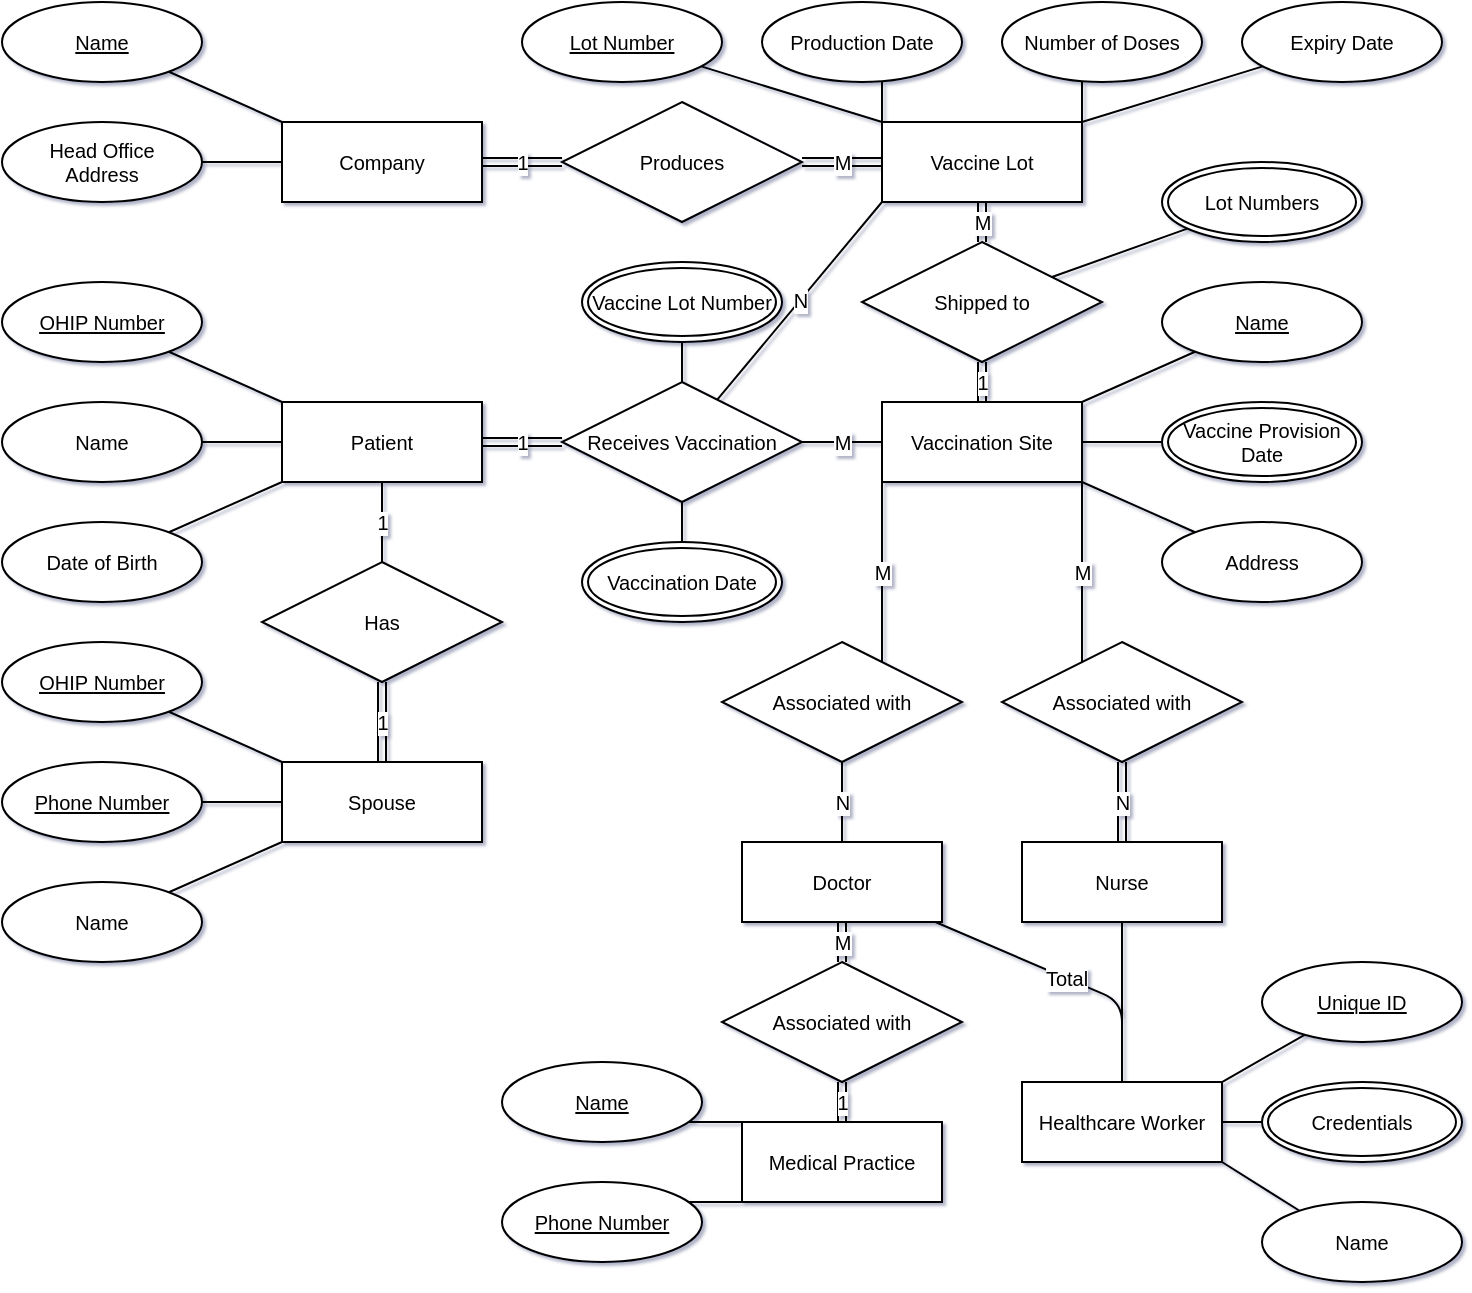 <mxfile>
    <diagram id="8hG75okedO__Mh4vVQxK" name="Page-1">
        <mxGraphModel dx="883" dy="356" grid="1" gridSize="10" guides="1" tooltips="1" connect="1" arrows="1" fold="1" page="1" pageScale="1" pageWidth="1100" pageHeight="850" math="0" shadow="1">
            <root>
                <mxCell id="0"/>
                <mxCell id="1" parent="0"/>
                <mxCell id="40" value="1" style="edgeStyle=none;html=1;endArrow=none;endFill=0;fontSize=10;noEdgeStyle=1;orthogonal=1;shape=link;" edge="1" parent="1" source="95" target="135">
                    <mxGeometry relative="1" as="geometry">
                        <mxPoint x="449" y="681.4" as="sourcePoint"/>
                        <mxPoint x="1190" y="1182.4" as="targetPoint"/>
                        <Array as="points"/>
                    </mxGeometry>
                </mxCell>
                <mxCell id="7" value="" style="endArrow=none;html=1;fontSize=10;noEdgeStyle=1;orthogonal=1;" parent="1" source="89" target="95" edge="1">
                    <mxGeometry width="50" height="50" relative="1" as="geometry">
                        <mxPoint x="290.003" y="610.602" as="sourcePoint"/>
                        <mxPoint x="350.818" y="651.4" as="targetPoint"/>
                        <Array as="points"/>
                    </mxGeometry>
                </mxCell>
                <mxCell id="8" value="" style="endArrow=none;html=1;fontSize=10;noEdgeStyle=1;orthogonal=1;" parent="1" source="95" target="88" edge="1">
                    <mxGeometry width="50" height="50" relative="1" as="geometry">
                        <mxPoint x="329" y="681.4" as="sourcePoint"/>
                        <mxPoint x="309" y="681.4" as="targetPoint"/>
                        <Array as="points"/>
                    </mxGeometry>
                </mxCell>
                <mxCell id="24" value="1" style="edgeStyle=none;html=1;endArrow=none;endFill=0;fontSize=10;noEdgeStyle=1;orthogonal=1;" edge="1" parent="1" source="96" target="100">
                    <mxGeometry relative="1" as="geometry">
                        <mxPoint x="401.353" y="153.753" as="targetPoint"/>
                        <mxPoint x="399" y="61.4" as="sourcePoint"/>
                        <Array as="points"/>
                    </mxGeometry>
                </mxCell>
                <mxCell id="51" value="1" style="edgeStyle=none;html=1;fontSize=10;endArrow=none;endFill=0;noEdgeStyle=1;orthogonal=1;shape=link;" edge="1" parent="1" source="96" target="99">
                    <mxGeometry relative="1" as="geometry">
                        <mxPoint x="459" y="31.4" as="sourcePoint"/>
                        <mxPoint x="619" y="31.4" as="targetPoint"/>
                        <Array as="points"/>
                    </mxGeometry>
                </mxCell>
                <mxCell id="12" style="edgeStyle=none;html=1;endArrow=none;endFill=0;fontSize=10;noEdgeStyle=1;orthogonal=1;" edge="1" parent="1" source="90" target="96">
                    <mxGeometry relative="1" as="geometry">
                        <mxPoint x="-370.035" y="50.626" as="sourcePoint"/>
                        <mxPoint x="-316" y="91.4" as="targetPoint"/>
                        <Array as="points"/>
                    </mxGeometry>
                </mxCell>
                <mxCell id="14" style="edgeStyle=none;html=1;endArrow=none;endFill=0;fontSize=10;noEdgeStyle=1;orthogonal=1;" edge="1" parent="1" source="94" target="96">
                    <mxGeometry relative="1" as="geometry">
                        <mxPoint x="-370.146" y="192.105" as="sourcePoint"/>
                        <mxPoint x="-331" y="149.4" as="targetPoint"/>
                        <Array as="points"/>
                    </mxGeometry>
                </mxCell>
                <mxCell id="16" style="edgeStyle=none;html=1;endArrow=none;endFill=0;fontSize=10;noEdgeStyle=1;orthogonal=1;" edge="1" parent="1" source="93" target="96">
                    <mxGeometry relative="1" as="geometry">
                        <mxPoint x="-373.435" y="107.566" as="sourcePoint"/>
                        <mxPoint x="-331" y="117.65" as="targetPoint"/>
                        <Array as="points"/>
                    </mxGeometry>
                </mxCell>
                <mxCell id="25" value="1" style="edgeStyle=none;html=1;endArrow=none;endFill=0;fontSize=10;noEdgeStyle=1;orthogonal=1;shape=link;" edge="1" parent="1" source="108" target="100">
                    <mxGeometry relative="1" as="geometry">
                        <mxPoint x="-491" y="791.4" as="targetPoint"/>
                        <mxPoint x="1059" y="416.4" as="sourcePoint"/>
                        <Array as="points"/>
                    </mxGeometry>
                </mxCell>
                <mxCell id="19" style="edgeStyle=none;html=1;endArrow=none;endFill=0;fontSize=10;noEdgeStyle=1;orthogonal=1;" edge="1" parent="1" source="101" target="108">
                    <mxGeometry relative="1" as="geometry">
                        <mxPoint x="-590.146" y="820.695" as="sourcePoint"/>
                        <mxPoint x="1022.333" y="356.4" as="targetPoint"/>
                        <Array as="points"/>
                    </mxGeometry>
                </mxCell>
                <mxCell id="21" style="edgeStyle=none;html=1;endArrow=none;endFill=0;fontSize=10;noEdgeStyle=1;orthogonal=1;" edge="1" parent="1" source="106" target="108">
                    <mxGeometry relative="1" as="geometry">
                        <mxPoint x="-571.0" y="891.4" as="sourcePoint"/>
                        <mxPoint x="1095.667" y="356.4" as="targetPoint"/>
                        <Array as="points"/>
                    </mxGeometry>
                </mxCell>
                <mxCell id="23" style="edgeStyle=none;html=1;endArrow=none;endFill=0;fontSize=10;noEdgeStyle=1;orthogonal=1;" edge="1" parent="1" source="105" target="108">
                    <mxGeometry relative="1" as="geometry">
                        <mxPoint x="-590.146" y="962.105" as="sourcePoint"/>
                        <mxPoint x="1059" y="356.4" as="targetPoint"/>
                        <Array as="points"/>
                    </mxGeometry>
                </mxCell>
                <mxCell id="31" style="edgeStyle=none;html=1;endArrow=none;endFill=0;fontSize=10;noEdgeStyle=1;orthogonal=1;" edge="1" parent="1" source="119" target="117">
                    <mxGeometry relative="1" as="geometry">
                        <mxPoint x="845" y="622.4" as="sourcePoint"/>
                        <mxPoint x="745" y="712.4" as="targetPoint"/>
                        <Array as="points"/>
                    </mxGeometry>
                </mxCell>
                <mxCell id="32" style="edgeStyle=none;html=1;endArrow=none;endFill=0;fontSize=10;noEdgeStyle=1;orthogonal=1;" edge="1" parent="1" source="120" target="117">
                    <mxGeometry relative="1" as="geometry">
                        <mxPoint x="695.183" y="596.97" as="sourcePoint"/>
                        <mxPoint x="775" y="712.4" as="targetPoint"/>
                        <Array as="points"/>
                    </mxGeometry>
                </mxCell>
                <mxCell id="67" value="M" style="edgeStyle=none;html=1;fontSize=10;endArrow=none;endFill=0;noEdgeStyle=1;orthogonal=1;shape=link;" edge="1" parent="1" source="123" target="121">
                    <mxGeometry relative="1" as="geometry">
                        <mxPoint x="695" y="932.4" as="sourcePoint"/>
                        <mxPoint x="635" y="822.4" as="targetPoint"/>
                    </mxGeometry>
                </mxCell>
                <mxCell id="61" style="edgeStyle=none;html=1;fontSize=10;endArrow=none;endFill=0;noEdgeStyle=1;orthogonal=1;" edge="1" parent="1" source="128" target="129">
                    <mxGeometry relative="1" as="geometry">
                        <mxPoint x="260" y="1112.4" as="sourcePoint"/>
                        <mxPoint x="260" y="1187.759" as="targetPoint"/>
                    </mxGeometry>
                </mxCell>
                <mxCell id="110" value="M" style="edgeStyle=none;html=1;fontFamily=Helvetica;fontSize=10;fontColor=default;endArrow=none;endFill=0;noEdgeStyle=1;orthogonal=1;" edge="1" parent="1" source="124" target="99">
                    <mxGeometry relative="1" as="geometry">
                        <mxPoint x="920" y="272.4" as="sourcePoint"/>
                        <Array as="points"/>
                    </mxGeometry>
                </mxCell>
                <mxCell id="72" value="M" style="edgeStyle=none;html=1;fontSize=10;endArrow=none;endFill=0;noEdgeStyle=1;orthogonal=1;shape=link;" edge="1" parent="1" source="136" target="134">
                    <mxGeometry relative="1" as="geometry">
                        <mxPoint x="1060" y="452.4" as="sourcePoint"/>
                        <mxPoint x="1039.048" y="393.352" as="targetPoint"/>
                        <Array as="points"/>
                    </mxGeometry>
                </mxCell>
                <mxCell id="41" value="M" style="edgeStyle=none;html=1;endArrow=none;endFill=0;fontSize=10;noEdgeStyle=1;orthogonal=1;shape=link;" edge="1" parent="1" source="135" target="136">
                    <mxGeometry relative="1" as="geometry">
                        <mxPoint x="1230" y="322.4" as="sourcePoint"/>
                        <mxPoint x="1169" y="452.4" as="targetPoint"/>
                        <Array as="points"/>
                    </mxGeometry>
                </mxCell>
                <mxCell id="49" style="edgeStyle=none;html=1;endArrow=none;endFill=0;fontSize=10;noEdgeStyle=1;orthogonal=1;" edge="1" parent="1" source="138" target="136">
                    <mxGeometry relative="1" as="geometry">
                        <mxPoint x="1200" y="582.4" as="sourcePoint"/>
                        <mxPoint x="1180" y="512.4" as="targetPoint"/>
                        <Array as="points"/>
                    </mxGeometry>
                </mxCell>
                <mxCell id="48" style="edgeStyle=none;html=1;endArrow=none;endFill=0;fontSize=10;noEdgeStyle=1;orthogonal=1;" edge="1" parent="1" source="139" target="136">
                    <mxGeometry relative="1" as="geometry">
                        <mxPoint x="1130" y="632.4" as="sourcePoint"/>
                        <mxPoint x="1130" y="512.4" as="targetPoint"/>
                        <Array as="points"/>
                    </mxGeometry>
                </mxCell>
                <mxCell id="47" style="edgeStyle=none;html=1;endArrow=none;endFill=0;fontSize=10;noEdgeStyle=1;orthogonal=1;" edge="1" parent="1" source="137" target="136">
                    <mxGeometry relative="1" as="geometry">
                        <mxPoint x="1238.038" y="452.4" as="sourcePoint"/>
                        <mxPoint x="1180" y="452.4" as="targetPoint"/>
                        <Array as="points"/>
                    </mxGeometry>
                </mxCell>
                <mxCell id="46" style="edgeStyle=none;html=1;endArrow=none;endFill=0;fontSize=10;noEdgeStyle=1;orthogonal=1;" edge="1" parent="1" source="140" target="136">
                    <mxGeometry relative="1" as="geometry">
                        <mxPoint x="1060" y="572.4" as="sourcePoint"/>
                        <mxPoint x="1060" y="512.4" as="targetPoint"/>
                        <Array as="points"/>
                    </mxGeometry>
                </mxCell>
                <mxCell id="58" style="edgeStyle=none;html=1;fontSize=10;endArrow=none;endFill=0;noEdgeStyle=1;orthogonal=1;" edge="1" parent="1" source="97" target="99">
                    <mxGeometry relative="1" as="geometry">
                        <mxPoint x="581.426" y="-20.316" as="sourcePoint"/>
                        <mxPoint x="632.913" y="17.487" as="targetPoint"/>
                        <Array as="points"/>
                    </mxGeometry>
                </mxCell>
                <mxCell id="59" style="edgeStyle=none;html=1;fontSize=10;endArrow=none;endFill=0;noEdgeStyle=1;orthogonal=1;" edge="1" parent="1" source="98" target="99">
                    <mxGeometry relative="1" as="geometry">
                        <mxPoint x="578.862" y="91.504" as="sourcePoint"/>
                        <mxPoint x="635" y="47.4" as="targetPoint"/>
                        <Array as="points"/>
                    </mxGeometry>
                </mxCell>
                <mxCell id="63" style="edgeStyle=none;html=1;fontSize=10;endArrow=none;endFill=0;noEdgeStyle=1;orthogonal=1;" edge="1" parent="1" source="131" target="128">
                    <mxGeometry relative="1" as="geometry">
                        <mxPoint x="600" y="280.004" as="sourcePoint"/>
                        <mxPoint x="220" y="1052.4" as="targetPoint"/>
                        <Array as="points"/>
                    </mxGeometry>
                </mxCell>
                <mxCell id="65" style="edgeStyle=none;html=1;fontSize=10;endArrow=none;endFill=0;noEdgeStyle=1;orthogonal=1;" edge="1" parent="1" source="149" target="128">
                    <mxGeometry relative="1" as="geometry">
                        <mxPoint x="630" y="330.004" as="sourcePoint"/>
                        <mxPoint x="329" y="1082.4" as="targetPoint"/>
                        <Array as="points"/>
                    </mxGeometry>
                </mxCell>
                <mxCell id="68" value="1" style="edgeStyle=none;html=1;fontSize=10;endArrow=none;endFill=0;noEdgeStyle=1;orthogonal=1;shape=link;" edge="1" parent="1" source="121" target="117">
                    <mxGeometry relative="1" as="geometry">
                        <mxPoint x="700.131" y="807.531" as="sourcePoint"/>
                        <mxPoint x="685" y="712.4" as="targetPoint"/>
                    </mxGeometry>
                </mxCell>
                <mxCell id="70" style="edgeStyle=none;html=1;fontSize=10;endArrow=none;endFill=0;noEdgeStyle=1;orthogonal=1;" edge="1" parent="1" source="126" target="124">
                    <mxGeometry relative="1" as="geometry">
                        <mxPoint x="970" y="92.4" as="sourcePoint"/>
                        <mxPoint x="980" y="212.4" as="targetPoint"/>
                        <Array as="points"/>
                    </mxGeometry>
                </mxCell>
                <mxCell id="75" style="edgeStyle=none;html=1;fontSize=10;endArrow=none;endFill=0;noEdgeStyle=1;orthogonal=1;" edge="1" parent="1" source="127" target="124">
                    <mxGeometry relative="1" as="geometry">
                        <mxPoint x="880" y="92.4" as="sourcePoint"/>
                        <mxPoint x="880" y="212.4" as="targetPoint"/>
                        <Array as="points"/>
                    </mxGeometry>
                </mxCell>
                <mxCell id="107" style="edgeStyle=none;html=1;fontFamily=Helvetica;fontSize=10;fontColor=default;endArrow=none;endFill=0;noEdgeStyle=1;orthogonal=1;" edge="1" parent="1" source="146" target="124">
                    <mxGeometry relative="1" as="geometry">
                        <mxPoint x="616.552" y="285.138" as="sourcePoint"/>
                        <mxPoint x="980" y="212.4" as="targetPoint"/>
                        <Array as="points"/>
                    </mxGeometry>
                </mxCell>
                <mxCell id="88" value="Head Office&lt;br style=&quot;font-size: 10px;&quot;&gt;Address" style="ellipse;whiteSpace=wrap;html=1;align=center;labelBackgroundColor=none;labelBorderColor=none;fontSize=10;" vertex="1" parent="1">
                    <mxGeometry x="20" y="80.004" width="100" height="40" as="geometry"/>
                </mxCell>
                <mxCell id="89" value="Name" style="ellipse;whiteSpace=wrap;html=1;align=center;fontStyle=4;labelBackgroundColor=none;labelBorderColor=none;fontSize=10;" vertex="1" parent="1">
                    <mxGeometry x="20" y="20.004" width="100" height="40" as="geometry"/>
                </mxCell>
                <mxCell id="90" value="Name" style="ellipse;whiteSpace=wrap;html=1;align=center;labelBackgroundColor=none;labelBorderColor=none;fontSize=10;" vertex="1" parent="1">
                    <mxGeometry x="20" y="220.004" width="100" height="40" as="geometry"/>
                </mxCell>
                <mxCell id="93" value="Date of Birth" style="ellipse;whiteSpace=wrap;align=center;labelBackgroundColor=none;labelBorderColor=none;fontFamily=Helvetica;fontSize=10;fontColor=default;strokeColor=default;fillColor=default;" vertex="1" parent="1">
                    <mxGeometry x="20" y="280.004" width="100" height="40" as="geometry"/>
                </mxCell>
                <mxCell id="94" value="&lt;u style=&quot;font-size: 10px;&quot;&gt;OHIP Number&lt;/u&gt;" style="ellipse;whiteSpace=wrap;html=1;align=center;fontStyle=4;labelBackgroundColor=none;labelBorderColor=none;fontFamily=Helvetica;fontSize=10;fontColor=default;strokeColor=default;fillColor=default;" vertex="1" parent="1">
                    <mxGeometry x="20" y="160.004" width="100" height="40" as="geometry"/>
                </mxCell>
                <mxCell id="95" value="Company" style="whiteSpace=wrap;html=1;align=center;labelBackgroundColor=none;labelBorderColor=none;fontFamily=Helvetica;fontSize=10;fontColor=default;strokeColor=default;fillColor=default;" vertex="1" parent="1">
                    <mxGeometry x="160" y="80.004" width="100" height="40" as="geometry"/>
                </mxCell>
                <mxCell id="96" value="Patient" style="whiteSpace=wrap;html=1;align=center;labelBackgroundColor=none;labelBorderColor=none;fontFamily=Helvetica;fontSize=10;fontColor=default;strokeColor=default;fillColor=default;" vertex="1" parent="1">
                    <mxGeometry x="160" y="220.004" width="100" height="40" as="geometry"/>
                </mxCell>
                <mxCell id="97" value="Vaccination Date" style="ellipse;shape=doubleEllipse;margin=3;whiteSpace=wrap;html=1;align=center;labelBackgroundColor=none;labelBorderColor=none;fontFamily=Helvetica;fontSize=10;fontColor=default;strokeColor=default;fillColor=default;" vertex="1" parent="1">
                    <mxGeometry x="310" y="290.004" width="100" height="40" as="geometry"/>
                </mxCell>
                <mxCell id="98" value="Vaccine Lot Number" style="ellipse;shape=doubleEllipse;margin=3;whiteSpace=wrap;html=1;align=center;labelBackgroundColor=none;labelBorderColor=none;fontFamily=Helvetica;fontSize=10;fontColor=default;strokeColor=default;fillColor=default;" vertex="1" parent="1">
                    <mxGeometry x="310" y="150.004" width="100" height="40" as="geometry"/>
                </mxCell>
                <mxCell id="109" value="N" style="edgeStyle=none;html=1;fontFamily=Helvetica;fontSize=10;fontColor=default;endArrow=none;endFill=0;noEdgeStyle=1;orthogonal=1;" edge="1" parent="1" source="99" target="136">
                    <mxGeometry relative="1" as="geometry">
                        <mxPoint x="1060" y="462.4" as="targetPoint"/>
                        <Array as="points"/>
                    </mxGeometry>
                </mxCell>
                <mxCell id="99" value="Receives Vaccination" style="shape=rhombus;perimeter=rhombusPerimeter;whiteSpace=wrap;html=1;align=center;labelBackgroundColor=none;labelBorderColor=none;fontFamily=Helvetica;fontSize=10;fontColor=default;strokeColor=default;fillColor=default;" vertex="1" parent="1">
                    <mxGeometry x="300" y="210.004" width="120" height="60" as="geometry"/>
                </mxCell>
                <mxCell id="100" value="Has" style="shape=rhombus;perimeter=rhombusPerimeter;whiteSpace=wrap;html=1;align=center;labelBackgroundColor=none;labelBorderColor=none;fontFamily=Helvetica;fontSize=10;fontColor=default;strokeColor=default;fillColor=default;" vertex="1" parent="1">
                    <mxGeometry x="150" y="300.004" width="120" height="60" as="geometry"/>
                </mxCell>
                <mxCell id="101" value="Name" style="ellipse;whiteSpace=wrap;html=1;align=center;labelBackgroundColor=none;labelBorderColor=none;fontFamily=Helvetica;fontSize=10;fontColor=default;strokeColor=default;fillColor=default;" vertex="1" parent="1">
                    <mxGeometry x="20" y="460.004" width="100" height="40" as="geometry"/>
                </mxCell>
                <mxCell id="105" value="&lt;u style=&quot;font-size: 10px;&quot;&gt;Phone Number&lt;/u&gt;" style="ellipse;whiteSpace=wrap;html=1;align=center;fontStyle=4;labelBackgroundColor=none;labelBorderColor=none;fontFamily=Helvetica;fontSize=10;fontColor=default;strokeColor=default;fillColor=default;" vertex="1" parent="1">
                    <mxGeometry x="20" y="400.004" width="100" height="40" as="geometry"/>
                </mxCell>
                <mxCell id="106" value="&lt;u style=&quot;font-size: 10px;&quot;&gt;OHIP&amp;nbsp;&lt;/u&gt;&lt;u style=&quot;font-size: 10px;&quot;&gt;Number&lt;/u&gt;" style="ellipse;whiteSpace=wrap;html=1;align=center;fontStyle=4;labelBackgroundColor=none;labelBorderColor=none;fontFamily=Helvetica;fontSize=10;fontColor=default;strokeColor=default;fillColor=default;" vertex="1" parent="1">
                    <mxGeometry x="20" y="340.004" width="100" height="40" as="geometry"/>
                </mxCell>
                <mxCell id="108" value="Spouse" style="whiteSpace=wrap;html=1;align=center;labelBackgroundColor=none;labelBorderColor=none;fontFamily=Helvetica;fontSize=10;fontColor=default;strokeColor=default;fillColor=default;" vertex="1" parent="1">
                    <mxGeometry x="160" y="400.004" width="100" height="40" as="geometry"/>
                </mxCell>
                <mxCell id="115" value="N" style="edgeStyle=none;html=1;fontFamily=Helvetica;fontSize=10;fontColor=default;endArrow=none;endFill=0;noEdgeStyle=1;orthogonal=1;" edge="1" parent="1" source="111" target="123">
                    <mxGeometry relative="1" as="geometry">
                        <mxPoint x="880" y="972.4" as="targetPoint"/>
                        <Array as="points"/>
                    </mxGeometry>
                </mxCell>
                <mxCell id="116" value="M" style="edgeStyle=none;html=1;fontFamily=Helvetica;fontSize=10;fontColor=default;endArrow=none;endFill=0;noEdgeStyle=1;orthogonal=1;" edge="1" parent="1" source="111" target="124">
                    <mxGeometry relative="1" as="geometry">
                        <mxPoint x="860" y="212.4" as="targetPoint"/>
                        <Array as="points"/>
                    </mxGeometry>
                </mxCell>
                <mxCell id="111" value="Associated with" style="shape=rhombus;perimeter=rhombusPerimeter;whiteSpace=wrap;html=1;align=center;labelBackgroundColor=none;labelBorderColor=none;fontFamily=Helvetica;fontSize=10;fontColor=default;strokeColor=default;fillColor=default;" vertex="1" parent="1">
                    <mxGeometry x="380" y="340.004" width="120" height="60" as="geometry"/>
                </mxCell>
                <mxCell id="113" value="N" style="edgeStyle=none;html=1;fontFamily=Helvetica;fontSize=10;fontColor=default;endArrow=none;endFill=0;noEdgeStyle=1;orthogonal=1;shape=link;" edge="1" parent="1" source="112" target="122">
                    <mxGeometry relative="1" as="geometry">
                        <mxPoint x="880" y="1132.4" as="targetPoint"/>
                        <Array as="points"/>
                    </mxGeometry>
                </mxCell>
                <mxCell id="114" value="M" style="edgeStyle=none;html=1;fontFamily=Helvetica;fontSize=10;fontColor=default;endArrow=none;endFill=0;noEdgeStyle=1;orthogonal=1;" edge="1" parent="1" source="112" target="124">
                    <mxGeometry relative="1" as="geometry">
                        <mxPoint x="860" y="272.4" as="targetPoint"/>
                        <Array as="points"/>
                    </mxGeometry>
                </mxCell>
                <mxCell id="112" value="Associated with" style="shape=rhombus;perimeter=rhombusPerimeter;whiteSpace=wrap;html=1;align=center;labelBackgroundColor=none;labelBorderColor=none;fontFamily=Helvetica;fontSize=10;fontColor=default;strokeColor=default;fillColor=default;" vertex="1" parent="1">
                    <mxGeometry x="520" y="340.004" width="120" height="60" as="geometry"/>
                </mxCell>
                <mxCell id="117" value="Medical Practice" style="whiteSpace=wrap;html=1;align=center;labelBackgroundColor=none;labelBorderColor=none;fontFamily=Helvetica;fontSize=10;fontColor=default;strokeColor=default;fillColor=default;" vertex="1" parent="1">
                    <mxGeometry x="390" y="580.004" width="100" height="40" as="geometry"/>
                </mxCell>
                <mxCell id="119" value="Name" style="ellipse;whiteSpace=wrap;html=1;align=center;fontStyle=4;labelBackgroundColor=none;labelBorderColor=none;fontFamily=Helvetica;fontSize=10;fontColor=default;strokeColor=default;fillColor=default;" vertex="1" parent="1">
                    <mxGeometry x="270" y="550.004" width="100" height="40" as="geometry"/>
                </mxCell>
                <mxCell id="120" value="Phone Number" style="ellipse;whiteSpace=wrap;html=1;align=center;fontStyle=4;labelBackgroundColor=none;labelBorderColor=none;fontFamily=Helvetica;fontSize=10;fontColor=default;strokeColor=default;fillColor=default;" vertex="1" parent="1">
                    <mxGeometry x="270" y="610.004" width="100" height="40" as="geometry"/>
                </mxCell>
                <mxCell id="121" value="Associated with" style="shape=rhombus;perimeter=rhombusPerimeter;whiteSpace=wrap;html=1;align=center;labelBackgroundColor=none;labelBorderColor=none;fontFamily=Helvetica;fontSize=10;fontColor=default;strokeColor=default;fillColor=default;" vertex="1" parent="1">
                    <mxGeometry x="380" y="500.004" width="120" height="60" as="geometry"/>
                </mxCell>
                <mxCell id="150" style="edgeStyle=none;html=1;fontFamily=Helvetica;fontSize=10;fontColor=default;endArrow=none;endFill=0;" edge="1" parent="1" source="122" target="128">
                    <mxGeometry relative="1" as="geometry">
                        <Array as="points">
                            <mxPoint x="580" y="520"/>
                        </Array>
                    </mxGeometry>
                </mxCell>
                <mxCell id="122" value="Nurse" style="whiteSpace=wrap;html=1;align=center;labelBackgroundColor=none;labelBorderColor=none;fontFamily=Helvetica;fontSize=10;fontColor=default;strokeColor=default;fillColor=default;" vertex="1" parent="1">
                    <mxGeometry x="530" y="440.004" width="100" height="40" as="geometry"/>
                </mxCell>
                <mxCell id="151" value="Total" style="edgeStyle=none;html=1;fontFamily=Helvetica;fontSize=10;fontColor=default;endArrow=none;endFill=0;" edge="1" parent="1" source="123" target="128">
                    <mxGeometry relative="1" as="geometry">
                        <Array as="points">
                            <mxPoint x="580" y="520"/>
                        </Array>
                    </mxGeometry>
                </mxCell>
                <mxCell id="123" value="Doctor" style="whiteSpace=wrap;html=1;align=center;labelBackgroundColor=none;labelBorderColor=none;fontFamily=Helvetica;fontSize=10;fontColor=default;strokeColor=default;fillColor=default;" vertex="1" parent="1">
                    <mxGeometry x="390" y="440.004" width="100" height="40" as="geometry"/>
                </mxCell>
                <mxCell id="124" value="Vaccination Site" style="whiteSpace=wrap;html=1;align=center;labelBackgroundColor=none;labelBorderColor=none;fontFamily=Helvetica;fontSize=10;fontColor=default;strokeColor=default;fillColor=default;" vertex="1" parent="1">
                    <mxGeometry x="460" y="220.004" width="100" height="40" as="geometry"/>
                </mxCell>
                <mxCell id="126" value="&lt;u style=&quot;font-size: 10px;&quot;&gt;Name&lt;/u&gt;" style="ellipse;whiteSpace=wrap;html=1;align=center;fontStyle=4;labelBackgroundColor=none;labelBorderColor=none;fontFamily=Helvetica;fontSize=10;fontColor=default;strokeColor=default;fillColor=default;" vertex="1" parent="1">
                    <mxGeometry x="600" y="160.004" width="100" height="40" as="geometry"/>
                </mxCell>
                <mxCell id="127" value="Address" style="ellipse;whiteSpace=wrap;html=1;align=center;labelBackgroundColor=none;labelBorderColor=none;fontFamily=Helvetica;fontSize=10;fontColor=default;strokeColor=default;fillColor=default;" vertex="1" parent="1">
                    <mxGeometry x="600" y="280.004" width="100" height="40" as="geometry"/>
                </mxCell>
                <mxCell id="153" value="" style="edgeStyle=none;html=1;fontFamily=Helvetica;fontSize=10;fontColor=default;endArrow=none;endFill=0;rounded=1;" edge="1" parent="1" source="128" target="122">
                    <mxGeometry relative="1" as="geometry"/>
                </mxCell>
                <mxCell id="128" value="Healthcare Worker" style="whiteSpace=wrap;html=1;align=center;labelBackgroundColor=none;labelBorderColor=none;fontFamily=Helvetica;fontSize=10;fontColor=default;strokeColor=default;fillColor=default;" vertex="1" parent="1">
                    <mxGeometry x="530" y="560.004" width="100" height="40" as="geometry"/>
                </mxCell>
                <mxCell id="129" value="Name" style="ellipse;whiteSpace=wrap;html=1;align=center;labelBackgroundColor=none;labelBorderColor=none;fontFamily=Helvetica;fontSize=10;fontColor=default;strokeColor=default;fillColor=default;" vertex="1" parent="1">
                    <mxGeometry x="650" y="620.004" width="100" height="40" as="geometry"/>
                </mxCell>
                <mxCell id="131" value="&lt;u style=&quot;font-size: 10px;&quot;&gt;Unique ID&lt;/u&gt;" style="ellipse;whiteSpace=wrap;html=1;align=center;fontStyle=4;labelBackgroundColor=none;labelBorderColor=none;fontFamily=Helvetica;fontSize=10;fontColor=default;strokeColor=default;fillColor=default;" vertex="1" parent="1">
                    <mxGeometry x="650" y="500.004" width="100" height="40" as="geometry"/>
                </mxCell>
                <mxCell id="145" value="1" style="edgeStyle=none;shape=link;html=1;fontFamily=Helvetica;fontSize=10;fontColor=default;endArrow=none;endFill=0;" edge="1" parent="1" source="134" target="124">
                    <mxGeometry relative="1" as="geometry"/>
                </mxCell>
                <mxCell id="134" value="Shipped to" style="shape=rhombus;perimeter=rhombusPerimeter;whiteSpace=wrap;html=1;align=center;labelBackgroundColor=none;labelBorderColor=none;fontFamily=Helvetica;fontSize=10;fontColor=default;strokeColor=default;fillColor=default;" vertex="1" parent="1">
                    <mxGeometry x="450" y="140.004" width="120" height="60" as="geometry"/>
                </mxCell>
                <mxCell id="135" value="Produces" style="shape=rhombus;perimeter=rhombusPerimeter;whiteSpace=wrap;html=1;align=center;labelBackgroundColor=none;labelBorderColor=none;fontFamily=Helvetica;fontSize=10;fontColor=default;strokeColor=default;fillColor=default;" vertex="1" parent="1">
                    <mxGeometry x="300" y="70.004" width="120" height="60" as="geometry"/>
                </mxCell>
                <mxCell id="136" value="Vaccine Lot" style="whiteSpace=wrap;html=1;align=center;labelBackgroundColor=none;labelBorderColor=none;fontFamily=Helvetica;fontSize=10;fontColor=default;strokeColor=default;fillColor=default;" vertex="1" parent="1">
                    <mxGeometry x="460" y="80.004" width="100" height="40" as="geometry"/>
                </mxCell>
                <mxCell id="137" value="Number of Doses" style="ellipse;whiteSpace=wrap;html=1;align=center;labelBackgroundColor=none;labelBorderColor=none;fontFamily=Helvetica;fontSize=10;fontColor=default;strokeColor=default;fillColor=default;" vertex="1" parent="1">
                    <mxGeometry x="520" y="20.004" width="100" height="40" as="geometry"/>
                </mxCell>
                <mxCell id="138" value="Production Date" style="ellipse;whiteSpace=wrap;html=1;align=center;labelBackgroundColor=none;labelBorderColor=none;fontFamily=Helvetica;fontSize=10;fontColor=default;strokeColor=default;fillColor=default;" vertex="1" parent="1">
                    <mxGeometry x="400" y="20.004" width="100" height="40" as="geometry"/>
                </mxCell>
                <mxCell id="140" value="&lt;u style=&quot;font-size: 10px;&quot;&gt;Lot Number&lt;/u&gt;" style="ellipse;whiteSpace=wrap;html=1;align=center;fontStyle=4;labelBackgroundColor=none;labelBorderColor=none;fontFamily=Helvetica;fontSize=10;fontColor=default;strokeColor=default;fillColor=default;" vertex="1" parent="1">
                    <mxGeometry x="280" y="20.004" width="100" height="40" as="geometry"/>
                </mxCell>
                <mxCell id="139" value="Expiry Date" style="ellipse;whiteSpace=wrap;html=1;align=center;labelBackgroundColor=none;labelBorderColor=none;fontFamily=Helvetica;fontSize=10;fontColor=default;strokeColor=default;fillColor=default;" vertex="1" parent="1">
                    <mxGeometry x="640" y="20.004" width="100" height="40" as="geometry"/>
                </mxCell>
                <mxCell id="146" value="Vaccine Provision Date" style="ellipse;shape=doubleEllipse;margin=3;whiteSpace=wrap;html=1;align=center;labelBackgroundColor=none;labelBorderColor=none;fontFamily=Helvetica;fontSize=10;fontColor=default;strokeColor=default;fillColor=default;" vertex="1" parent="1">
                    <mxGeometry x="600" y="220" width="100" height="40" as="geometry"/>
                </mxCell>
                <mxCell id="149" value="Credentials" style="ellipse;shape=doubleEllipse;margin=3;whiteSpace=wrap;html=1;align=center;labelBackgroundColor=none;labelBorderColor=none;fontFamily=Helvetica;fontSize=10;fontColor=default;strokeColor=default;fillColor=default;" vertex="1" parent="1">
                    <mxGeometry x="650" y="560" width="100" height="40" as="geometry"/>
                </mxCell>
                <mxCell id="155" style="edgeStyle=none;rounded=1;html=1;fontFamily=Helvetica;fontSize=10;fontColor=default;endArrow=none;endFill=0;" edge="1" parent="1" source="154" target="134">
                    <mxGeometry relative="1" as="geometry"/>
                </mxCell>
                <mxCell id="154" value="Lot Numbers" style="ellipse;shape=doubleEllipse;margin=3;whiteSpace=wrap;html=1;align=center;labelBackgroundColor=none;labelBorderColor=none;fontFamily=Helvetica;fontSize=10;fontColor=default;strokeColor=default;fillColor=default;" vertex="1" parent="1">
                    <mxGeometry x="600" y="100" width="100" height="40" as="geometry"/>
                </mxCell>
            </root>
        </mxGraphModel>
    </diagram>
</mxfile>

